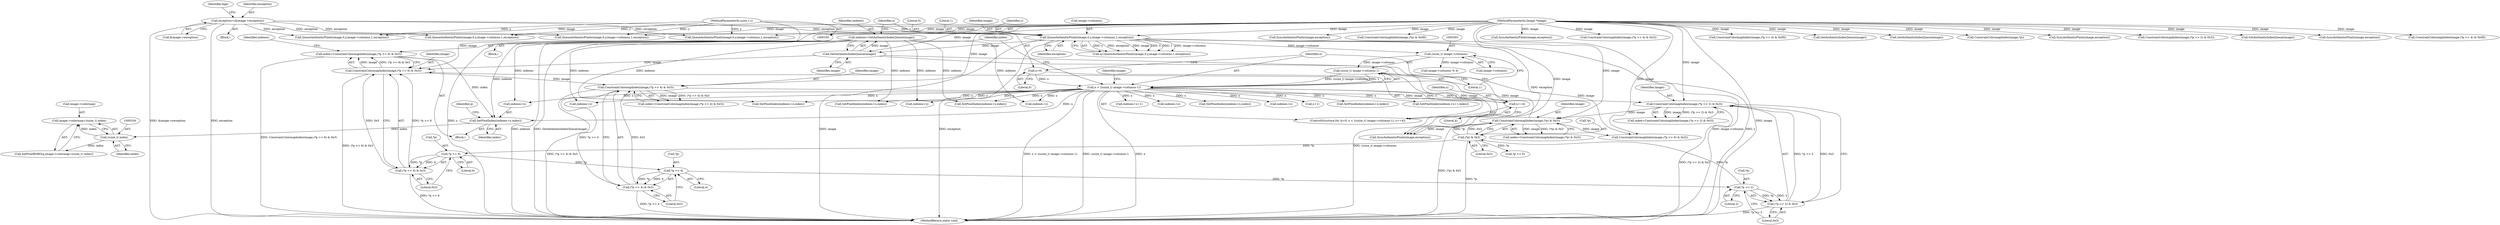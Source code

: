 digraph "0_ImageMagick_b6ae2f9e0ab13343c0281732d479757a8e8979c7@pointer" {
"1000329" [label="(Call,image->colormap+(ssize_t) index)"];
"1000333" [label="(Call,(ssize_t) index)"];
"1000322" [label="(Call,SetPixelIndex(indexes+x,index))"];
"1000291" [label="(Call,indexes=GetAuthenticIndexQueue(image))"];
"1000293" [label="(Call,GetAuthenticIndexQueue(image))"];
"1000275" [label="(Call,QueueAuthenticPixels(image,0,y,image->columns,1,exception))"];
"1000108" [label="(MethodParameterIn,Image *image)"];
"1000107" [label="(MethodParameterIn,ssize_t y)"];
"1000117" [label="(Call,exception=(&image->exception))"];
"1000299" [label="(Call,x < ((ssize_t) image->columns-1))"];
"1000308" [label="(Call,x+=4)"];
"1000296" [label="(Call,x=0)"];
"1000301" [label="(Call,(ssize_t) image->columns-1)"];
"1000302" [label="(Call,(ssize_t) image->columns)"];
"1000312" [label="(Call,index=ConstrainColormapIndex(image,(*p >> 6) & 0x3))"];
"1000314" [label="(Call,ConstrainColormapIndex(image,(*p >> 6) & 0x3))"];
"1000392" [label="(Call,ConstrainColormapIndex(image,(*p) & 0x3))"];
"1000366" [label="(Call,ConstrainColormapIndex(image,(*p >> 2) & 0x3))"];
"1000340" [label="(Call,ConstrainColormapIndex(image,(*p >> 4) & 0x3))"];
"1000342" [label="(Call,(*p >> 4) & 0x3)"];
"1000343" [label="(Call,*p >> 4)"];
"1000317" [label="(Call,*p >> 6)"];
"1000394" [label="(Call,(*p) & 0x3)"];
"1000369" [label="(Call,*p >> 2)"];
"1000368" [label="(Call,(*p >> 2) & 0x3)"];
"1000316" [label="(Call,(*p >> 6) & 0x3)"];
"1000283" [label="(Identifier,exception)"];
"1000576" [label="(Call,ConstrainColormapIndex(image,(*p >> 4) & 0x0f))"];
"1000124" [label="(Identifier,bpp)"];
"1000438" [label="(Call,indexes+x)"];
"1000275" [label="(Call,QueueAuthenticPixels(image,0,y,image->columns,1,exception))"];
"1000279" [label="(Call,image->columns)"];
"1000277" [label="(Literal,0)"];
"1000507" [label="(Call,SetPixelIndex(indexes+x,index))"];
"1000420" [label="(Call,image->columns % 4)"];
"1000118" [label="(Identifier,exception)"];
"1000367" [label="(Identifier,image)"];
"1000399" [label="(Call,indexes+x+1)"];
"1000335" [label="(Identifier,index)"];
"1000272" [label="(Block,)"];
"1000369" [label="(Call,*p >> 2)"];
"1000364" [label="(Call,index=ConstrainColormapIndex(image,(*p >> 2) & 0x3))"];
"1000472" [label="(Call,SetPixelIndex(indexes+x,index))"];
"1000302" [label="(Call,(ssize_t) image->columns)"];
"1000375" [label="(Call,indexes+x)"];
"1000301" [label="(Call,(ssize_t) image->columns-1)"];
"1000432" [label="(Call,*p >> 6)"];
"1000473" [label="(Call,indexes+x)"];
"1000298" [label="(Literal,0)"];
"1000312" [label="(Call,index=ConstrainColormapIndex(image,(*p >> 6) & 0x3))"];
"1000297" [label="(Identifier,x)"];
"1000308" [label="(Call,x+=4)"];
"1000322" [label="(Call,SetPixelIndex(indexes+x,index))"];
"1000316" [label="(Call,(*p >> 6) & 0x3)"];
"1000330" [label="(Call,image->colormap)"];
"1000299" [label="(Call,x < ((ssize_t) image->columns-1))"];
"1000366" [label="(Call,ConstrainColormapIndex(image,(*p >> 2) & 0x3))"];
"1000329" [label="(Call,image->colormap+(ssize_t) index)"];
"1000324" [label="(Identifier,indexes)"];
"1000333" [label="(Call,(ssize_t) index)"];
"1000119" [label="(Call,&image->exception)"];
"1000429" [label="(Call,ConstrainColormapIndex(image,(*p >> 6) & 0x3))"];
"1000677" [label="(Call,QueueAuthenticPixels(image,0,y,image->columns,1,exception))"];
"1000537" [label="(Call,QueueAuthenticPixels(image,0,y,image->columns,1,exception))"];
"1000327" [label="(Call,SetPixelRGBO(q,image->colormap+(ssize_t) index))"];
"1000392" [label="(Call,ConstrainColormapIndex(image,(*p) & 0x3))"];
"1000341" [label="(Identifier,image)"];
"1000117" [label="(Call,exception=(&image->exception))"];
"1000555" [label="(Call,GetAuthenticIndexQueue(image))"];
"1000107" [label="(MethodParameterIn,ssize_t y)"];
"1000323" [label="(Call,indexes+x)"];
"1000326" [label="(Identifier,index)"];
"1000282" [label="(Literal,1)"];
"1000437" [label="(Call,SetPixelIndex(indexes+x,index))"];
"1000148" [label="(Call,GetAuthenticIndexQueue(image))"];
"1000300" [label="(Identifier,x)"];
"1000713" [label="(Call,ConstrainColormapIndex(image,*p))"];
"1000393" [label="(Identifier,image)"];
"1000737" [label="(Call,SyncAuthenticPixels(image,exception))"];
"1000803" [label="(MethodReturn,static void)"];
"1000291" [label="(Call,indexes=GetAuthenticIndexQueue(image))"];
"1000499" [label="(Call,ConstrainColormapIndex(image,(*p >> 2) & 0x3))"];
"1000309" [label="(Identifier,x)"];
"1000343" [label="(Call,*p >> 4)"];
"1000342" [label="(Call,(*p >> 4) & 0x3)"];
"1000314" [label="(Call,ConstrainColormapIndex(image,(*p >> 6) & 0x3))"];
"1000695" [label="(Call,GetAuthenticIndexQueue(image))"];
"1000292" [label="(Identifier,indexes)"];
"1000746" [label="(Call,QueueAuthenticPixels(image,0,y,image->columns,1,exception))"];
"1000110" [label="(Block,)"];
"1000266" [label="(Call,SyncAuthenticPixels(image,exception))"];
"1000315" [label="(Identifier,image)"];
"1000344" [label="(Call,*p)"];
"1000108" [label="(MethodParameterIn,Image *image)"];
"1000374" [label="(Call,SetPixelIndex(indexes+x,index))"];
"1000318" [label="(Call,*p)"];
"1000639" [label="(Call,ConstrainColormapIndex(image,(*p >> 4) & 0x0f))"];
"1000667" [label="(Call,SyncAuthenticPixels(image,exception))"];
"1000346" [label="(Literal,4)"];
"1000349" [label="(Call,indexes+x)"];
"1000293" [label="(Call,GetAuthenticIndexQueue(image))"];
"1000304" [label="(Call,image->columns)"];
"1000401" [label="(Call,x+1)"];
"1000394" [label="(Call,(*p) & 0x3)"];
"1000602" [label="(Call,ConstrainColormapIndex(image,(*p) & 0x0f))"];
"1000798" [label="(Call,SyncAuthenticPixels(image,exception))"];
"1000276" [label="(Identifier,image)"];
"1000347" [label="(Literal,0x3)"];
"1000320" [label="(Literal,6)"];
"1000294" [label="(Identifier,image)"];
"1000338" [label="(Call,index=ConstrainColormapIndex(image,(*p >> 4) & 0x3))"];
"1000464" [label="(Call,ConstrainColormapIndex(image,(*p >> 4) & 0x3))"];
"1000348" [label="(Call,SetPixelIndex(indexes+x,index))"];
"1000321" [label="(Literal,0x3)"];
"1000372" [label="(Literal,2)"];
"1000313" [label="(Identifier,index)"];
"1000368" [label="(Call,(*p >> 2) & 0x3)"];
"1000295" [label="(ControlStructure,for (x=0; x < ((ssize_t) image->columns-1); x+=4))"];
"1000390" [label="(Call,index=ConstrainColormapIndex(image,(*p) & 0x3))"];
"1000296" [label="(Call,x=0)"];
"1000508" [label="(Call,indexes+x)"];
"1000311" [label="(Block,)"];
"1000395" [label="(Call,*p)"];
"1000397" [label="(Literal,0x3)"];
"1000130" [label="(Call,QueueAuthenticPixels(image,0,y,image->columns,1,exception))"];
"1000328" [label="(Identifier,q)"];
"1000370" [label="(Call,*p)"];
"1000273" [label="(Call,q=QueueAuthenticPixels(image,0,y,image->columns,1,exception))"];
"1000373" [label="(Literal,0x3)"];
"1000340" [label="(Call,ConstrainColormapIndex(image,(*p >> 4) & 0x3))"];
"1000398" [label="(Call,SetPixelIndex(indexes+x+1,index))"];
"1000317" [label="(Call,*p >> 6)"];
"1000422" [label="(Identifier,image)"];
"1000278" [label="(Identifier,y)"];
"1000307" [label="(Literal,1)"];
"1000527" [label="(Call,SyncAuthenticPixels(image,exception))"];
"1000310" [label="(Literal,4)"];
"1000329" -> "1000327"  [label="AST: "];
"1000329" -> "1000333"  [label="CFG: "];
"1000330" -> "1000329"  [label="AST: "];
"1000333" -> "1000329"  [label="AST: "];
"1000327" -> "1000329"  [label="CFG: "];
"1000333" -> "1000329"  [label="DDG: index"];
"1000333" -> "1000335"  [label="CFG: "];
"1000334" -> "1000333"  [label="AST: "];
"1000335" -> "1000333"  [label="AST: "];
"1000333" -> "1000327"  [label="DDG: index"];
"1000322" -> "1000333"  [label="DDG: index"];
"1000322" -> "1000311"  [label="AST: "];
"1000322" -> "1000326"  [label="CFG: "];
"1000323" -> "1000322"  [label="AST: "];
"1000326" -> "1000322"  [label="AST: "];
"1000328" -> "1000322"  [label="CFG: "];
"1000291" -> "1000322"  [label="DDG: indexes"];
"1000299" -> "1000322"  [label="DDG: x"];
"1000312" -> "1000322"  [label="DDG: index"];
"1000291" -> "1000272"  [label="AST: "];
"1000291" -> "1000293"  [label="CFG: "];
"1000292" -> "1000291"  [label="AST: "];
"1000293" -> "1000291"  [label="AST: "];
"1000297" -> "1000291"  [label="CFG: "];
"1000291" -> "1000803"  [label="DDG: indexes"];
"1000291" -> "1000803"  [label="DDG: GetAuthenticIndexQueue(image)"];
"1000293" -> "1000291"  [label="DDG: image"];
"1000291" -> "1000323"  [label="DDG: indexes"];
"1000291" -> "1000437"  [label="DDG: indexes"];
"1000291" -> "1000438"  [label="DDG: indexes"];
"1000291" -> "1000472"  [label="DDG: indexes"];
"1000291" -> "1000473"  [label="DDG: indexes"];
"1000291" -> "1000507"  [label="DDG: indexes"];
"1000291" -> "1000508"  [label="DDG: indexes"];
"1000293" -> "1000294"  [label="CFG: "];
"1000294" -> "1000293"  [label="AST: "];
"1000275" -> "1000293"  [label="DDG: image"];
"1000108" -> "1000293"  [label="DDG: image"];
"1000293" -> "1000314"  [label="DDG: image"];
"1000293" -> "1000429"  [label="DDG: image"];
"1000293" -> "1000527"  [label="DDG: image"];
"1000275" -> "1000273"  [label="AST: "];
"1000275" -> "1000283"  [label="CFG: "];
"1000276" -> "1000275"  [label="AST: "];
"1000277" -> "1000275"  [label="AST: "];
"1000278" -> "1000275"  [label="AST: "];
"1000279" -> "1000275"  [label="AST: "];
"1000282" -> "1000275"  [label="AST: "];
"1000283" -> "1000275"  [label="AST: "];
"1000273" -> "1000275"  [label="CFG: "];
"1000275" -> "1000803"  [label="DDG: y"];
"1000275" -> "1000803"  [label="DDG: image"];
"1000275" -> "1000803"  [label="DDG: exception"];
"1000275" -> "1000803"  [label="DDG: image->columns"];
"1000275" -> "1000273"  [label="DDG: y"];
"1000275" -> "1000273"  [label="DDG: exception"];
"1000275" -> "1000273"  [label="DDG: image"];
"1000275" -> "1000273"  [label="DDG: 0"];
"1000275" -> "1000273"  [label="DDG: 1"];
"1000275" -> "1000273"  [label="DDG: image->columns"];
"1000108" -> "1000275"  [label="DDG: image"];
"1000107" -> "1000275"  [label="DDG: y"];
"1000117" -> "1000275"  [label="DDG: exception"];
"1000275" -> "1000302"  [label="DDG: image->columns"];
"1000275" -> "1000527"  [label="DDG: exception"];
"1000108" -> "1000105"  [label="AST: "];
"1000108" -> "1000803"  [label="DDG: image"];
"1000108" -> "1000130"  [label="DDG: image"];
"1000108" -> "1000148"  [label="DDG: image"];
"1000108" -> "1000266"  [label="DDG: image"];
"1000108" -> "1000314"  [label="DDG: image"];
"1000108" -> "1000340"  [label="DDG: image"];
"1000108" -> "1000366"  [label="DDG: image"];
"1000108" -> "1000392"  [label="DDG: image"];
"1000108" -> "1000429"  [label="DDG: image"];
"1000108" -> "1000464"  [label="DDG: image"];
"1000108" -> "1000499"  [label="DDG: image"];
"1000108" -> "1000527"  [label="DDG: image"];
"1000108" -> "1000537"  [label="DDG: image"];
"1000108" -> "1000555"  [label="DDG: image"];
"1000108" -> "1000576"  [label="DDG: image"];
"1000108" -> "1000602"  [label="DDG: image"];
"1000108" -> "1000639"  [label="DDG: image"];
"1000108" -> "1000667"  [label="DDG: image"];
"1000108" -> "1000677"  [label="DDG: image"];
"1000108" -> "1000695"  [label="DDG: image"];
"1000108" -> "1000713"  [label="DDG: image"];
"1000108" -> "1000737"  [label="DDG: image"];
"1000108" -> "1000746"  [label="DDG: image"];
"1000108" -> "1000798"  [label="DDG: image"];
"1000107" -> "1000105"  [label="AST: "];
"1000107" -> "1000803"  [label="DDG: y"];
"1000107" -> "1000130"  [label="DDG: y"];
"1000107" -> "1000537"  [label="DDG: y"];
"1000107" -> "1000677"  [label="DDG: y"];
"1000107" -> "1000746"  [label="DDG: y"];
"1000117" -> "1000110"  [label="AST: "];
"1000117" -> "1000119"  [label="CFG: "];
"1000118" -> "1000117"  [label="AST: "];
"1000119" -> "1000117"  [label="AST: "];
"1000124" -> "1000117"  [label="CFG: "];
"1000117" -> "1000803"  [label="DDG: exception"];
"1000117" -> "1000803"  [label="DDG: &image->exception"];
"1000117" -> "1000130"  [label="DDG: exception"];
"1000117" -> "1000537"  [label="DDG: exception"];
"1000117" -> "1000677"  [label="DDG: exception"];
"1000117" -> "1000746"  [label="DDG: exception"];
"1000299" -> "1000295"  [label="AST: "];
"1000299" -> "1000301"  [label="CFG: "];
"1000300" -> "1000299"  [label="AST: "];
"1000301" -> "1000299"  [label="AST: "];
"1000313" -> "1000299"  [label="CFG: "];
"1000422" -> "1000299"  [label="CFG: "];
"1000299" -> "1000803"  [label="DDG: x < ((ssize_t) image->columns-1)"];
"1000299" -> "1000803"  [label="DDG: (ssize_t) image->columns-1"];
"1000299" -> "1000803"  [label="DDG: x"];
"1000308" -> "1000299"  [label="DDG: x"];
"1000296" -> "1000299"  [label="DDG: x"];
"1000301" -> "1000299"  [label="DDG: (ssize_t) image->columns"];
"1000301" -> "1000299"  [label="DDG: 1"];
"1000299" -> "1000308"  [label="DDG: x"];
"1000299" -> "1000323"  [label="DDG: x"];
"1000299" -> "1000348"  [label="DDG: x"];
"1000299" -> "1000349"  [label="DDG: x"];
"1000299" -> "1000374"  [label="DDG: x"];
"1000299" -> "1000375"  [label="DDG: x"];
"1000299" -> "1000398"  [label="DDG: x"];
"1000299" -> "1000399"  [label="DDG: x"];
"1000299" -> "1000401"  [label="DDG: x"];
"1000299" -> "1000437"  [label="DDG: x"];
"1000299" -> "1000438"  [label="DDG: x"];
"1000299" -> "1000472"  [label="DDG: x"];
"1000299" -> "1000473"  [label="DDG: x"];
"1000299" -> "1000507"  [label="DDG: x"];
"1000299" -> "1000508"  [label="DDG: x"];
"1000308" -> "1000295"  [label="AST: "];
"1000308" -> "1000310"  [label="CFG: "];
"1000309" -> "1000308"  [label="AST: "];
"1000310" -> "1000308"  [label="AST: "];
"1000300" -> "1000308"  [label="CFG: "];
"1000296" -> "1000295"  [label="AST: "];
"1000296" -> "1000298"  [label="CFG: "];
"1000297" -> "1000296"  [label="AST: "];
"1000298" -> "1000296"  [label="AST: "];
"1000300" -> "1000296"  [label="CFG: "];
"1000301" -> "1000307"  [label="CFG: "];
"1000302" -> "1000301"  [label="AST: "];
"1000307" -> "1000301"  [label="AST: "];
"1000301" -> "1000803"  [label="DDG: (ssize_t) image->columns"];
"1000302" -> "1000301"  [label="DDG: image->columns"];
"1000302" -> "1000304"  [label="CFG: "];
"1000303" -> "1000302"  [label="AST: "];
"1000304" -> "1000302"  [label="AST: "];
"1000307" -> "1000302"  [label="CFG: "];
"1000302" -> "1000420"  [label="DDG: image->columns"];
"1000312" -> "1000311"  [label="AST: "];
"1000312" -> "1000314"  [label="CFG: "];
"1000313" -> "1000312"  [label="AST: "];
"1000314" -> "1000312"  [label="AST: "];
"1000324" -> "1000312"  [label="CFG: "];
"1000312" -> "1000803"  [label="DDG: ConstrainColormapIndex(image,(*p >> 6) & 0x3)"];
"1000314" -> "1000312"  [label="DDG: image"];
"1000314" -> "1000312"  [label="DDG: (*p >> 6) & 0x3"];
"1000314" -> "1000316"  [label="CFG: "];
"1000315" -> "1000314"  [label="AST: "];
"1000316" -> "1000314"  [label="AST: "];
"1000314" -> "1000803"  [label="DDG: (*p >> 6) & 0x3"];
"1000392" -> "1000314"  [label="DDG: image"];
"1000316" -> "1000314"  [label="DDG: *p >> 6"];
"1000316" -> "1000314"  [label="DDG: 0x3"];
"1000314" -> "1000340"  [label="DDG: image"];
"1000392" -> "1000390"  [label="AST: "];
"1000392" -> "1000394"  [label="CFG: "];
"1000393" -> "1000392"  [label="AST: "];
"1000394" -> "1000392"  [label="AST: "];
"1000390" -> "1000392"  [label="CFG: "];
"1000392" -> "1000803"  [label="DDG: (*p) & 0x3"];
"1000392" -> "1000390"  [label="DDG: image"];
"1000392" -> "1000390"  [label="DDG: (*p) & 0x3"];
"1000366" -> "1000392"  [label="DDG: image"];
"1000394" -> "1000392"  [label="DDG: *p"];
"1000394" -> "1000392"  [label="DDG: 0x3"];
"1000392" -> "1000429"  [label="DDG: image"];
"1000392" -> "1000527"  [label="DDG: image"];
"1000366" -> "1000364"  [label="AST: "];
"1000366" -> "1000368"  [label="CFG: "];
"1000367" -> "1000366"  [label="AST: "];
"1000368" -> "1000366"  [label="AST: "];
"1000364" -> "1000366"  [label="CFG: "];
"1000366" -> "1000803"  [label="DDG: (*p >> 2) & 0x3"];
"1000366" -> "1000364"  [label="DDG: image"];
"1000366" -> "1000364"  [label="DDG: (*p >> 2) & 0x3"];
"1000340" -> "1000366"  [label="DDG: image"];
"1000368" -> "1000366"  [label="DDG: *p >> 2"];
"1000368" -> "1000366"  [label="DDG: 0x3"];
"1000340" -> "1000338"  [label="AST: "];
"1000340" -> "1000342"  [label="CFG: "];
"1000341" -> "1000340"  [label="AST: "];
"1000342" -> "1000340"  [label="AST: "];
"1000338" -> "1000340"  [label="CFG: "];
"1000340" -> "1000803"  [label="DDG: (*p >> 4) & 0x3"];
"1000340" -> "1000338"  [label="DDG: image"];
"1000340" -> "1000338"  [label="DDG: (*p >> 4) & 0x3"];
"1000342" -> "1000340"  [label="DDG: *p >> 4"];
"1000342" -> "1000340"  [label="DDG: 0x3"];
"1000342" -> "1000347"  [label="CFG: "];
"1000343" -> "1000342"  [label="AST: "];
"1000347" -> "1000342"  [label="AST: "];
"1000342" -> "1000803"  [label="DDG: *p >> 4"];
"1000343" -> "1000342"  [label="DDG: *p"];
"1000343" -> "1000342"  [label="DDG: 4"];
"1000343" -> "1000346"  [label="CFG: "];
"1000344" -> "1000343"  [label="AST: "];
"1000346" -> "1000343"  [label="AST: "];
"1000347" -> "1000343"  [label="CFG: "];
"1000317" -> "1000343"  [label="DDG: *p"];
"1000343" -> "1000369"  [label="DDG: *p"];
"1000317" -> "1000316"  [label="AST: "];
"1000317" -> "1000320"  [label="CFG: "];
"1000318" -> "1000317"  [label="AST: "];
"1000320" -> "1000317"  [label="AST: "];
"1000321" -> "1000317"  [label="CFG: "];
"1000317" -> "1000316"  [label="DDG: *p"];
"1000317" -> "1000316"  [label="DDG: 6"];
"1000394" -> "1000317"  [label="DDG: *p"];
"1000394" -> "1000397"  [label="CFG: "];
"1000395" -> "1000394"  [label="AST: "];
"1000397" -> "1000394"  [label="AST: "];
"1000394" -> "1000803"  [label="DDG: *p"];
"1000369" -> "1000394"  [label="DDG: *p"];
"1000394" -> "1000432"  [label="DDG: *p"];
"1000369" -> "1000368"  [label="AST: "];
"1000369" -> "1000372"  [label="CFG: "];
"1000370" -> "1000369"  [label="AST: "];
"1000372" -> "1000369"  [label="AST: "];
"1000373" -> "1000369"  [label="CFG: "];
"1000369" -> "1000368"  [label="DDG: *p"];
"1000369" -> "1000368"  [label="DDG: 2"];
"1000368" -> "1000373"  [label="CFG: "];
"1000373" -> "1000368"  [label="AST: "];
"1000368" -> "1000803"  [label="DDG: *p >> 2"];
"1000316" -> "1000321"  [label="CFG: "];
"1000321" -> "1000316"  [label="AST: "];
"1000316" -> "1000803"  [label="DDG: *p >> 6"];
}
